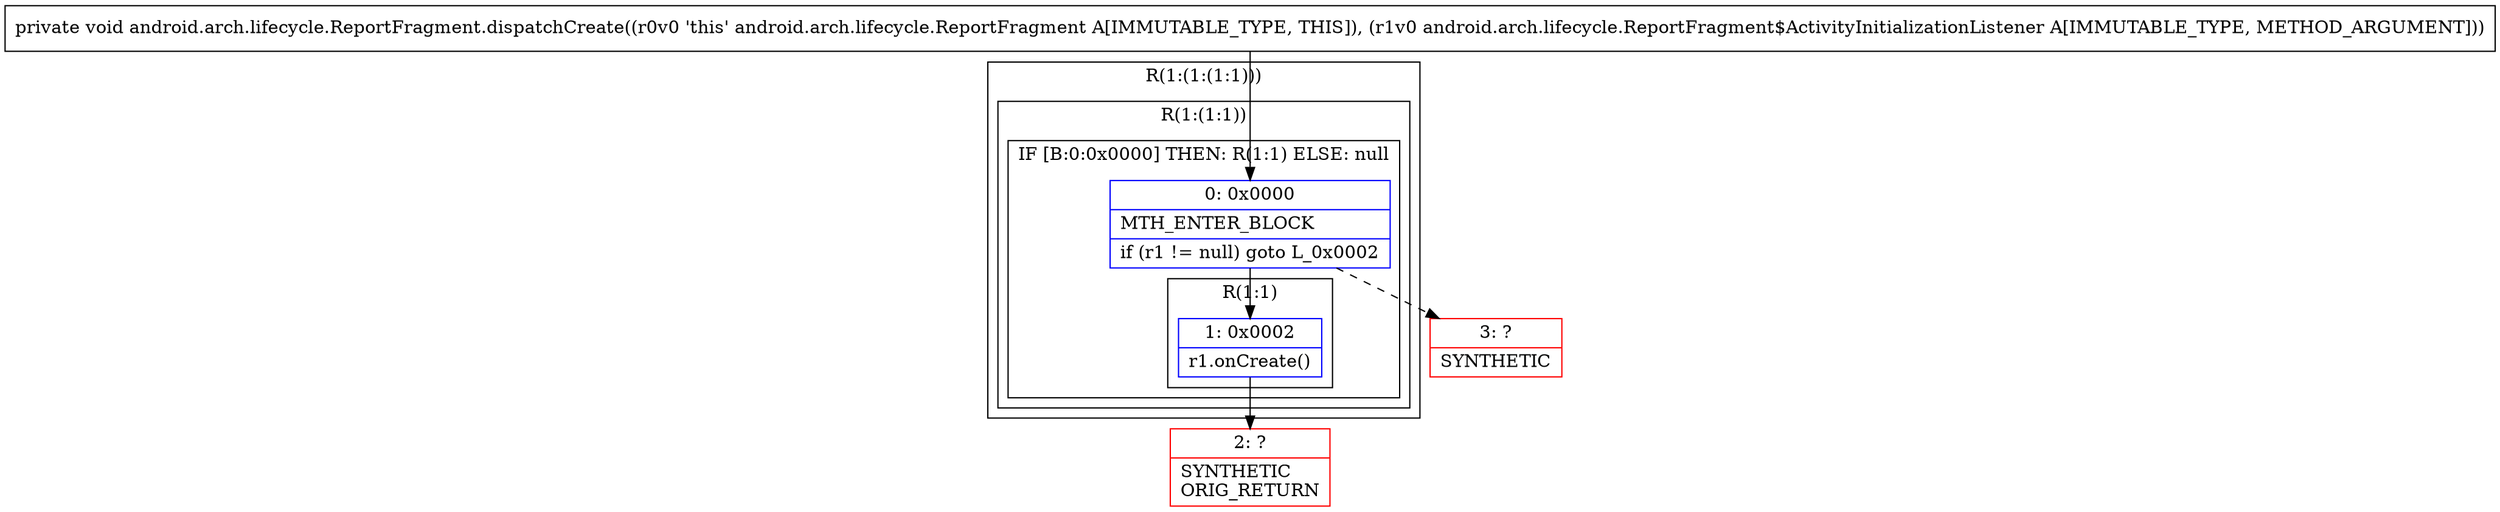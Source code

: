 digraph "CFG forandroid.arch.lifecycle.ReportFragment.dispatchCreate(Landroid\/arch\/lifecycle\/ReportFragment$ActivityInitializationListener;)V" {
subgraph cluster_Region_11045159 {
label = "R(1:(1:(1:1)))";
node [shape=record,color=blue];
subgraph cluster_Region_850245241 {
label = "R(1:(1:1))";
node [shape=record,color=blue];
subgraph cluster_IfRegion_1025397619 {
label = "IF [B:0:0x0000] THEN: R(1:1) ELSE: null";
node [shape=record,color=blue];
Node_0 [shape=record,label="{0\:\ 0x0000|MTH_ENTER_BLOCK\l|if (r1 != null) goto L_0x0002\l}"];
subgraph cluster_Region_1323394487 {
label = "R(1:1)";
node [shape=record,color=blue];
Node_1 [shape=record,label="{1\:\ 0x0002|r1.onCreate()\l}"];
}
}
}
}
Node_2 [shape=record,color=red,label="{2\:\ ?|SYNTHETIC\lORIG_RETURN\l}"];
Node_3 [shape=record,color=red,label="{3\:\ ?|SYNTHETIC\l}"];
MethodNode[shape=record,label="{private void android.arch.lifecycle.ReportFragment.dispatchCreate((r0v0 'this' android.arch.lifecycle.ReportFragment A[IMMUTABLE_TYPE, THIS]), (r1v0 android.arch.lifecycle.ReportFragment$ActivityInitializationListener A[IMMUTABLE_TYPE, METHOD_ARGUMENT])) }"];
MethodNode -> Node_0;
Node_0 -> Node_1;
Node_0 -> Node_3[style=dashed];
Node_1 -> Node_2;
}

